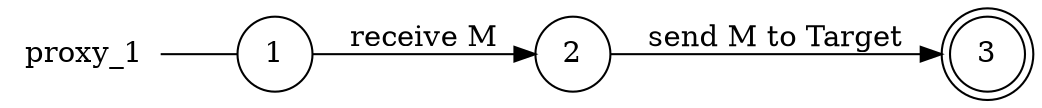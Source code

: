 digraph proxy_1 {
	rankdir="LR";
	n_0 [label="proxy_1", shape="plaintext"];
	n_1 [id="1", shape=circle, label="1"];
	n_0 -> n_1 [arrowhead=none];
	n_2 [id="2", shape=circle, label="2"];
	n_3 [id="3", shape=doublecircle, label="3"];

	n_2 -> n_3 [id="[$e|0]", label="send M to Target"];
	n_1 -> n_2 [id="[$e|1]", label="receive M"];
}
